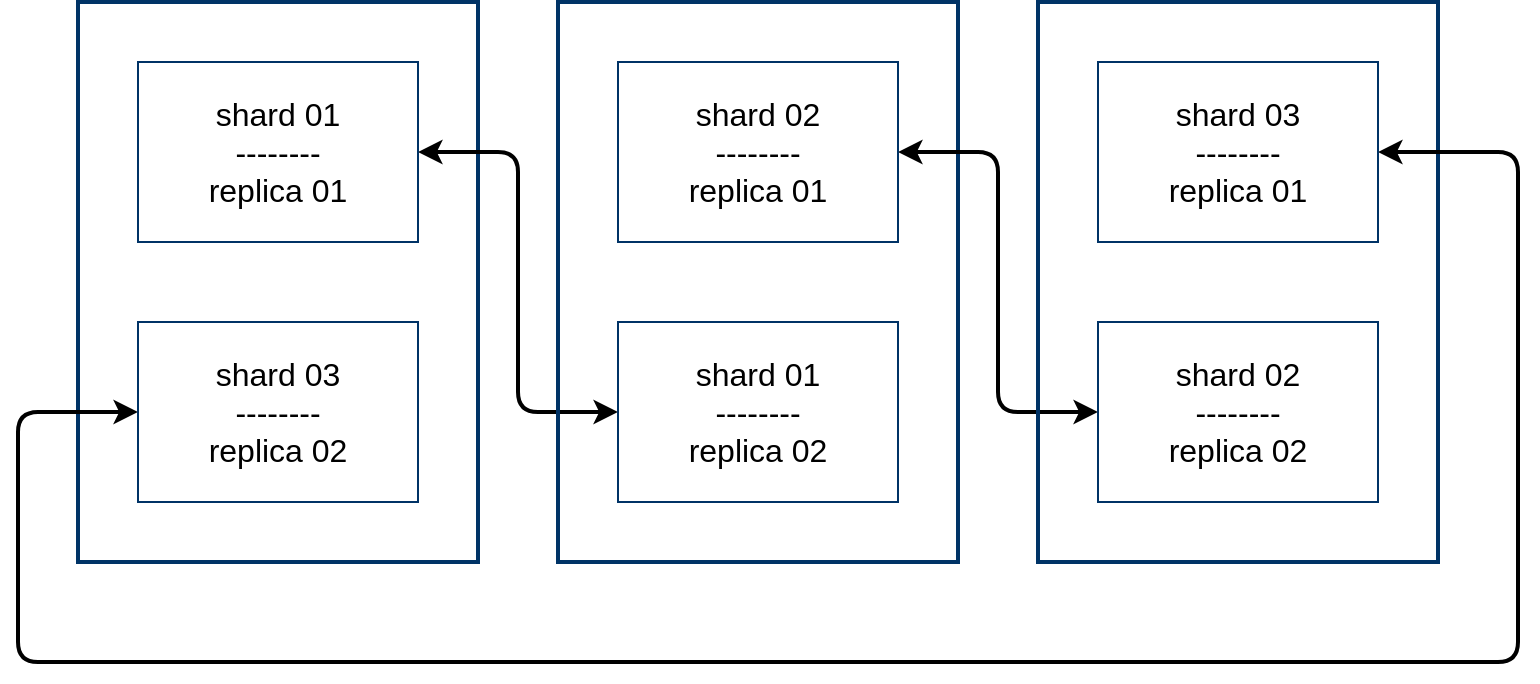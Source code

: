 <mxfile version="13.0.1" type="device"><diagram id="e3a2EzwVvRXCYS6bhd_F" name="Page-1"><mxGraphModel dx="1186" dy="875" grid="1" gridSize="10" guides="1" tooltips="1" connect="1" arrows="1" fold="1" page="1" pageScale="1" pageWidth="827" pageHeight="1169" math="0" shadow="0"><root><mxCell id="0"/><mxCell id="1" parent="0"/><mxCell id="ZCVy4PzUu3YMoZ8TW-L7-156" value="" style="rounded=0;whiteSpace=wrap;html=1;strokeColor=#003366;strokeWidth=2;fillColor=none;" vertex="1" parent="1"><mxGeometry x="40" y="520" width="200" height="280" as="geometry"/></mxCell><mxCell id="ZCVy4PzUu3YMoZ8TW-L7-170" value="" style="edgeStyle=orthogonalEdgeStyle;rounded=1;orthogonalLoop=1;jettySize=auto;html=1;entryX=0;entryY=0.5;entryDx=0;entryDy=0;startArrow=classic;startFill=1;strokeWidth=2;" edge="1" parent="1" source="ZCVy4PzUu3YMoZ8TW-L7-158" target="ZCVy4PzUu3YMoZ8TW-L7-168"><mxGeometry relative="1" as="geometry"/></mxCell><mxCell id="ZCVy4PzUu3YMoZ8TW-L7-158" value="&lt;font style=&quot;font-size: 16px&quot;&gt;shard 01&lt;br&gt;--------&lt;br&gt;replica 01&lt;/font&gt;" style="rounded=0;whiteSpace=wrap;html=1;strokeColor=#003366;strokeWidth=1;fillColor=none;" vertex="1" parent="1"><mxGeometry x="70" y="550" width="140" height="90" as="geometry"/></mxCell><mxCell id="ZCVy4PzUu3YMoZ8TW-L7-159" style="edgeStyle=orthogonalEdgeStyle;rounded=0;orthogonalLoop=1;jettySize=auto;html=1;exitX=0.5;exitY=1;exitDx=0;exitDy=0;" edge="1" parent="1" source="ZCVy4PzUu3YMoZ8TW-L7-158" target="ZCVy4PzUu3YMoZ8TW-L7-158"><mxGeometry relative="1" as="geometry"/></mxCell><mxCell id="ZCVy4PzUu3YMoZ8TW-L7-161" value="" style="rounded=0;whiteSpace=wrap;html=1;strokeColor=#003366;strokeWidth=2;fillColor=none;" vertex="1" parent="1"><mxGeometry x="280" y="520" width="200" height="280" as="geometry"/></mxCell><mxCell id="ZCVy4PzUu3YMoZ8TW-L7-171" value="" style="edgeStyle=orthogonalEdgeStyle;rounded=1;orthogonalLoop=1;jettySize=auto;html=1;entryX=0;entryY=0.5;entryDx=0;entryDy=0;startArrow=classic;startFill=1;strokeWidth=2;" edge="1" parent="1" source="ZCVy4PzUu3YMoZ8TW-L7-162" target="ZCVy4PzUu3YMoZ8TW-L7-169"><mxGeometry relative="1" as="geometry"/></mxCell><mxCell id="ZCVy4PzUu3YMoZ8TW-L7-162" value="&lt;font style=&quot;font-size: 16px&quot;&gt;shard 02&lt;br&gt;--------&lt;br&gt;replica 01&lt;/font&gt;" style="rounded=0;whiteSpace=wrap;html=1;strokeColor=#003366;strokeWidth=1;fillColor=none;" vertex="1" parent="1"><mxGeometry x="310" y="550" width="140" height="90" as="geometry"/></mxCell><mxCell id="ZCVy4PzUu3YMoZ8TW-L7-163" style="edgeStyle=orthogonalEdgeStyle;rounded=0;orthogonalLoop=1;jettySize=auto;html=1;exitX=0.5;exitY=1;exitDx=0;exitDy=0;" edge="1" parent="1" source="ZCVy4PzUu3YMoZ8TW-L7-162" target="ZCVy4PzUu3YMoZ8TW-L7-162"><mxGeometry relative="1" as="geometry"/></mxCell><mxCell id="ZCVy4PzUu3YMoZ8TW-L7-164" value="" style="rounded=0;whiteSpace=wrap;html=1;strokeColor=#003366;strokeWidth=2;fillColor=none;" vertex="1" parent="1"><mxGeometry x="520" y="520" width="200" height="280" as="geometry"/></mxCell><mxCell id="ZCVy4PzUu3YMoZ8TW-L7-173" value="" style="edgeStyle=orthogonalEdgeStyle;rounded=1;orthogonalLoop=1;jettySize=auto;html=1;entryX=0;entryY=0.5;entryDx=0;entryDy=0;startArrow=classic;startFill=1;strokeWidth=2;" edge="1" parent="1" source="ZCVy4PzUu3YMoZ8TW-L7-165" target="ZCVy4PzUu3YMoZ8TW-L7-167"><mxGeometry relative="1" as="geometry"><mxPoint x="770" y="595" as="targetPoint"/><Array as="points"><mxPoint x="760" y="595"/><mxPoint x="760" y="850"/><mxPoint x="10" y="850"/><mxPoint x="10" y="725"/></Array></mxGeometry></mxCell><mxCell id="ZCVy4PzUu3YMoZ8TW-L7-165" value="&lt;font style=&quot;font-size: 16px&quot;&gt;shard 03&lt;br&gt;--------&lt;br&gt;replica 01&lt;/font&gt;" style="rounded=0;whiteSpace=wrap;html=1;strokeColor=#003366;strokeWidth=1;fillColor=none;" vertex="1" parent="1"><mxGeometry x="550" y="550" width="140" height="90" as="geometry"/></mxCell><mxCell id="ZCVy4PzUu3YMoZ8TW-L7-166" style="edgeStyle=orthogonalEdgeStyle;rounded=0;orthogonalLoop=1;jettySize=auto;html=1;exitX=0.5;exitY=1;exitDx=0;exitDy=0;" edge="1" parent="1" source="ZCVy4PzUu3YMoZ8TW-L7-165" target="ZCVy4PzUu3YMoZ8TW-L7-165"><mxGeometry relative="1" as="geometry"/></mxCell><mxCell id="ZCVy4PzUu3YMoZ8TW-L7-167" value="&lt;font style=&quot;font-size: 16px&quot;&gt;shard 03&lt;br&gt;--------&lt;br&gt;replica 02&lt;/font&gt;" style="rounded=0;whiteSpace=wrap;html=1;strokeColor=#003366;strokeWidth=1;fillColor=none;" vertex="1" parent="1"><mxGeometry x="70" y="680" width="140" height="90" as="geometry"/></mxCell><mxCell id="ZCVy4PzUu3YMoZ8TW-L7-168" value="&lt;font style=&quot;font-size: 16px&quot;&gt;shard 01&lt;br&gt;--------&lt;br&gt;replica 02&lt;/font&gt;" style="rounded=0;whiteSpace=wrap;html=1;strokeColor=#003366;strokeWidth=1;fillColor=none;" vertex="1" parent="1"><mxGeometry x="310" y="680" width="140" height="90" as="geometry"/></mxCell><mxCell id="ZCVy4PzUu3YMoZ8TW-L7-169" value="&lt;font style=&quot;font-size: 16px&quot;&gt;shard 02&lt;br&gt;--------&lt;br&gt;replica 02&lt;/font&gt;" style="rounded=0;whiteSpace=wrap;html=1;strokeColor=#003366;strokeWidth=1;fillColor=none;" vertex="1" parent="1"><mxGeometry x="550" y="680" width="140" height="90" as="geometry"/></mxCell></root></mxGraphModel></diagram></mxfile>